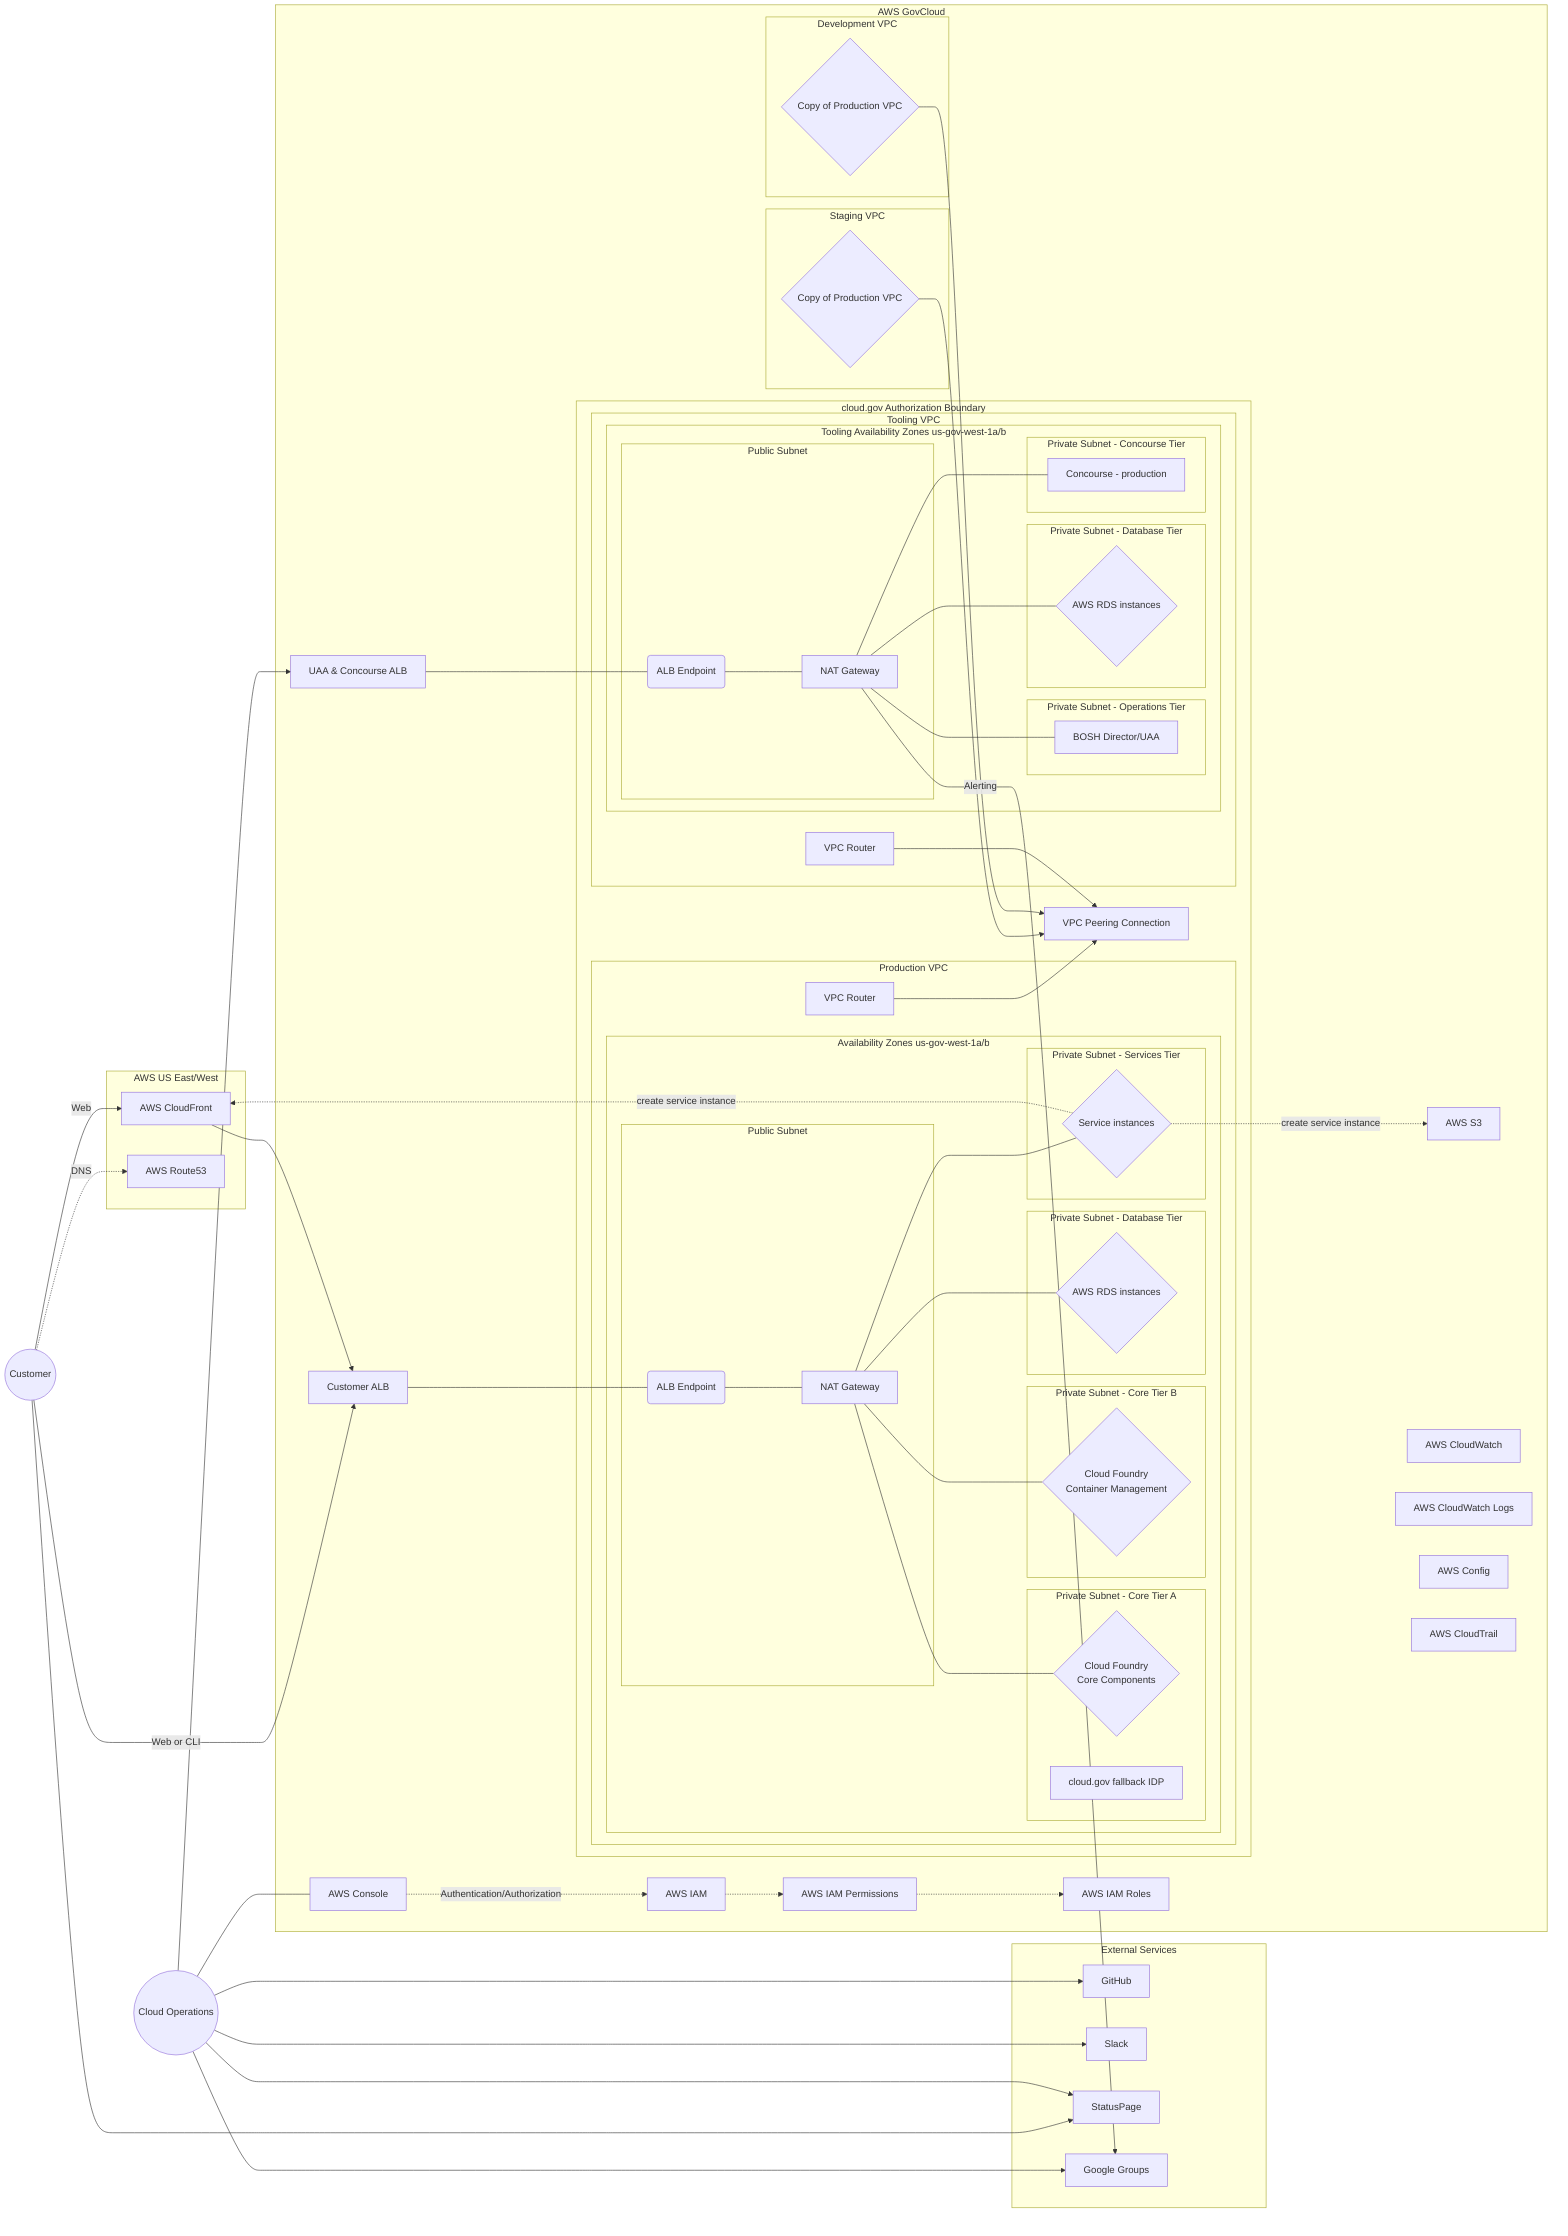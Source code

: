 %% title: 10-1 Network
%% description: Section 10 - System Environment - Figure 10-1 Network
graph LR
  subgraph External Services
    github["GitHub"]
    slack["Slack"]
    statuspage["StatusPage"]
    googlegroups["Google Groups"]
  end
  subgraph AWS US East/West
    cloudfront["AWS CloudFront"]
    route53["AWS Route53"]
  end
  subgraph AWS GovCloud
    apps-alb["Customer ALB"]
    ops-alb["UAA & Concourse ALB"]
    s3["AWS S3"]
    cloudwatch["AWS CloudWatch"]
    cloudwatch-logs["AWS CloudWatch Logs"]
    config["AWS Config"]
    cloudtrail["AWS CloudTrail"]
    iam["AWS IAM"]
    iam-perms["AWS IAM Permissions"]
    iam-roles["AWS IAM Roles"]
    aws-console["AWS Console"]
    subgraph Staging VPC
      vpc-staging{Copy of Production VPC}
    end
    subgraph Development VPC
      vpc-development{Copy of Production VPC}
    end
    subgraph cloud.gov Authorization Boundary
      subgraph Production VPC
        subgraph Availability Zones us-gov-west-1a/b
          subgraph Public Subnet
            prod-nat["NAT Gateway"]
            prod-alb-endpoint("ALB Endpoint")
          end
          subgraph Private Subnet - Core Tier A
            prod-cf{"Cloud Foundry<br>Core Components"}
            idp["cloud.gov fallback IDP"]
          end
          subgraph Private Subnet - Core Tier B
            prod-diego{"Cloud Foundry<br>Container Management"}
          end
          subgraph Private Subnet - Database Tier
            prod-rds{"AWS RDS instances"}
          end
          subgraph Private Subnet - Services Tier
            prod-services{"Service instances"}
          end
        end
        vpc-router-prod["VPC Router"]
      end
      vpc-peering["VPC Peering Connection"]
      subgraph Tooling VPC
        subgraph Tooling Availability Zones us-gov-west-1a/b
          subgraph Public Subnet
            tooling-nat["NAT Gateway"]
            tooling-alb-endpoint("ALB Endpoint")
          end
          subgraph Private Subnet - Operations Tier
            tooling-ops["BOSH Director/UAA"]
          end
          subgraph Private Subnet - Database Tier
            tooling-rds{"AWS RDS instances"}
          end
          subgraph Private Subnet - Concourse Tier
            tooling-concourse["Concourse - production"]
          end
        end
        vpc-router-tooling["VPC Router"]
      end
    end
  end
  customer(("Customer"))
  ops(("Cloud Operations"))

  customer-.DNS.->route53
  customer--Web-->cloudfront
  customer--Web or CLI-->apps-alb
  customer-->statuspage

  cloudfront-->apps-alb
  prod-services-.create service instance.->cloudfront
  prod-services-.create service instance.->s3

  ops-->ops-alb
  ops-->github
  ops-->slack
  ops---aws-console
  ops-->statuspage
  ops-->googlegroups

  tooling-nat--Alerting-->googlegroups

  vpc-router-tooling-->vpc-peering
  vpc-router-prod-->vpc-peering
  vpc-staging-->vpc-peering
  vpc-development-->vpc-peering
  aws-console-."Authentication/Authorization".->iam
  iam-.->iam-perms
  iam-perms-.->iam-roles

  apps-alb---prod-alb-endpoint
  prod-alb-endpoint---prod-nat
  prod-nat---prod-cf
  prod-nat---prod-diego
  prod-nat---prod-rds
  prod-nat---prod-services

  ops-alb---tooling-alb-endpoint
  tooling-alb-endpoint---tooling-nat
  tooling-nat---tooling-ops
  tooling-nat---tooling-rds
  tooling-nat---tooling-concourse
